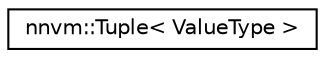 digraph "Graphical Class Hierarchy"
{
 // LATEX_PDF_SIZE
  edge [fontname="Helvetica",fontsize="10",labelfontname="Helvetica",labelfontsize="10"];
  node [fontname="Helvetica",fontsize="10",shape=record];
  rankdir="LR";
  Node0 [label="nnvm::Tuple\< ValueType \>",height=0.2,width=0.4,color="black", fillcolor="white", style="filled",URL="$classnnvm_1_1Tuple.html",tooltip="A dynamic sized array data structure that is optimized for storing small number of elements with same..."];
}
